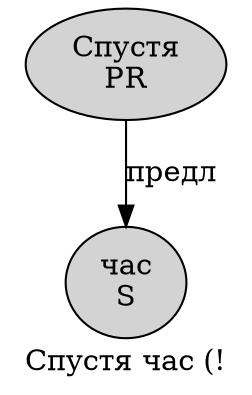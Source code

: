 digraph SENTENCE_4730 {
	graph [label="Спустя час (!"]
	node [style=filled]
		0 [label="Спустя
PR" color="" fillcolor=lightgray penwidth=1 shape=ellipse]
		1 [label="час
S" color="" fillcolor=lightgray penwidth=1 shape=ellipse]
			0 -> 1 [label="предл"]
}